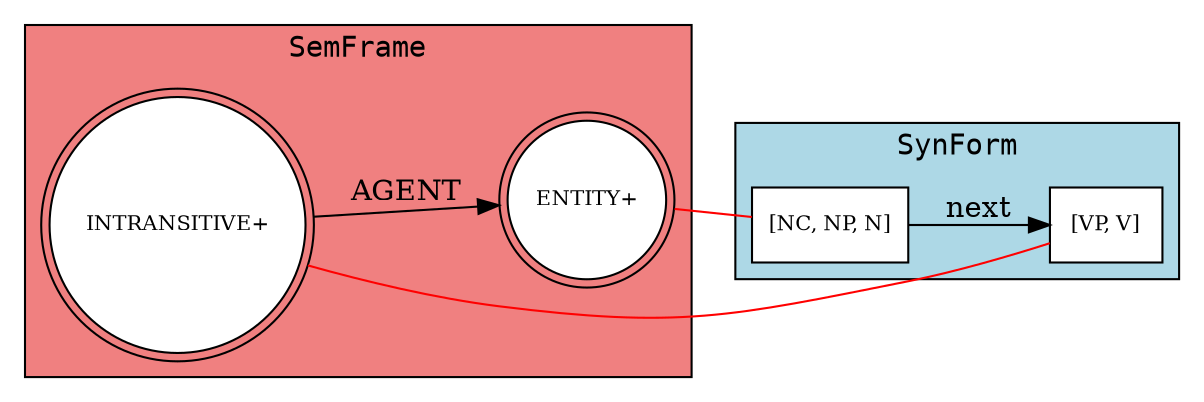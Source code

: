 digraph G {
rankdir=LR;
fontname=consolas;
subgraph cluster_SemFrame {
bgcolor=lightcoral;
label=SemFrame;
SUBJ [style=filled, fontsize=10, fillcolor=white, color=black, shape=doublecircle, label="ENTITY+"];
ACT [style=filled, fontsize=10, fillcolor=white, color=black, shape=doublecircle, label="INTRANSITIVE+"];
ACT -> SUBJ  [label=AGENT];
}

subgraph cluster_SynForm {
bgcolor=lightblue;
label=SynForm;
S1 [shape=box, fontsize=10, style=filled, fillcolor=white, label="[NC, NP, N]"];
S2 [shape=box, fontsize=10, style=filled, fillcolor=white, label="[VP, V]"];
S1 -> S2  [label=next];
}

SUBJ -> S1  [color=red, dir=none, penwidth=1];
ACT -> S2  [color=red, dir=none, penwidth=1];
}
